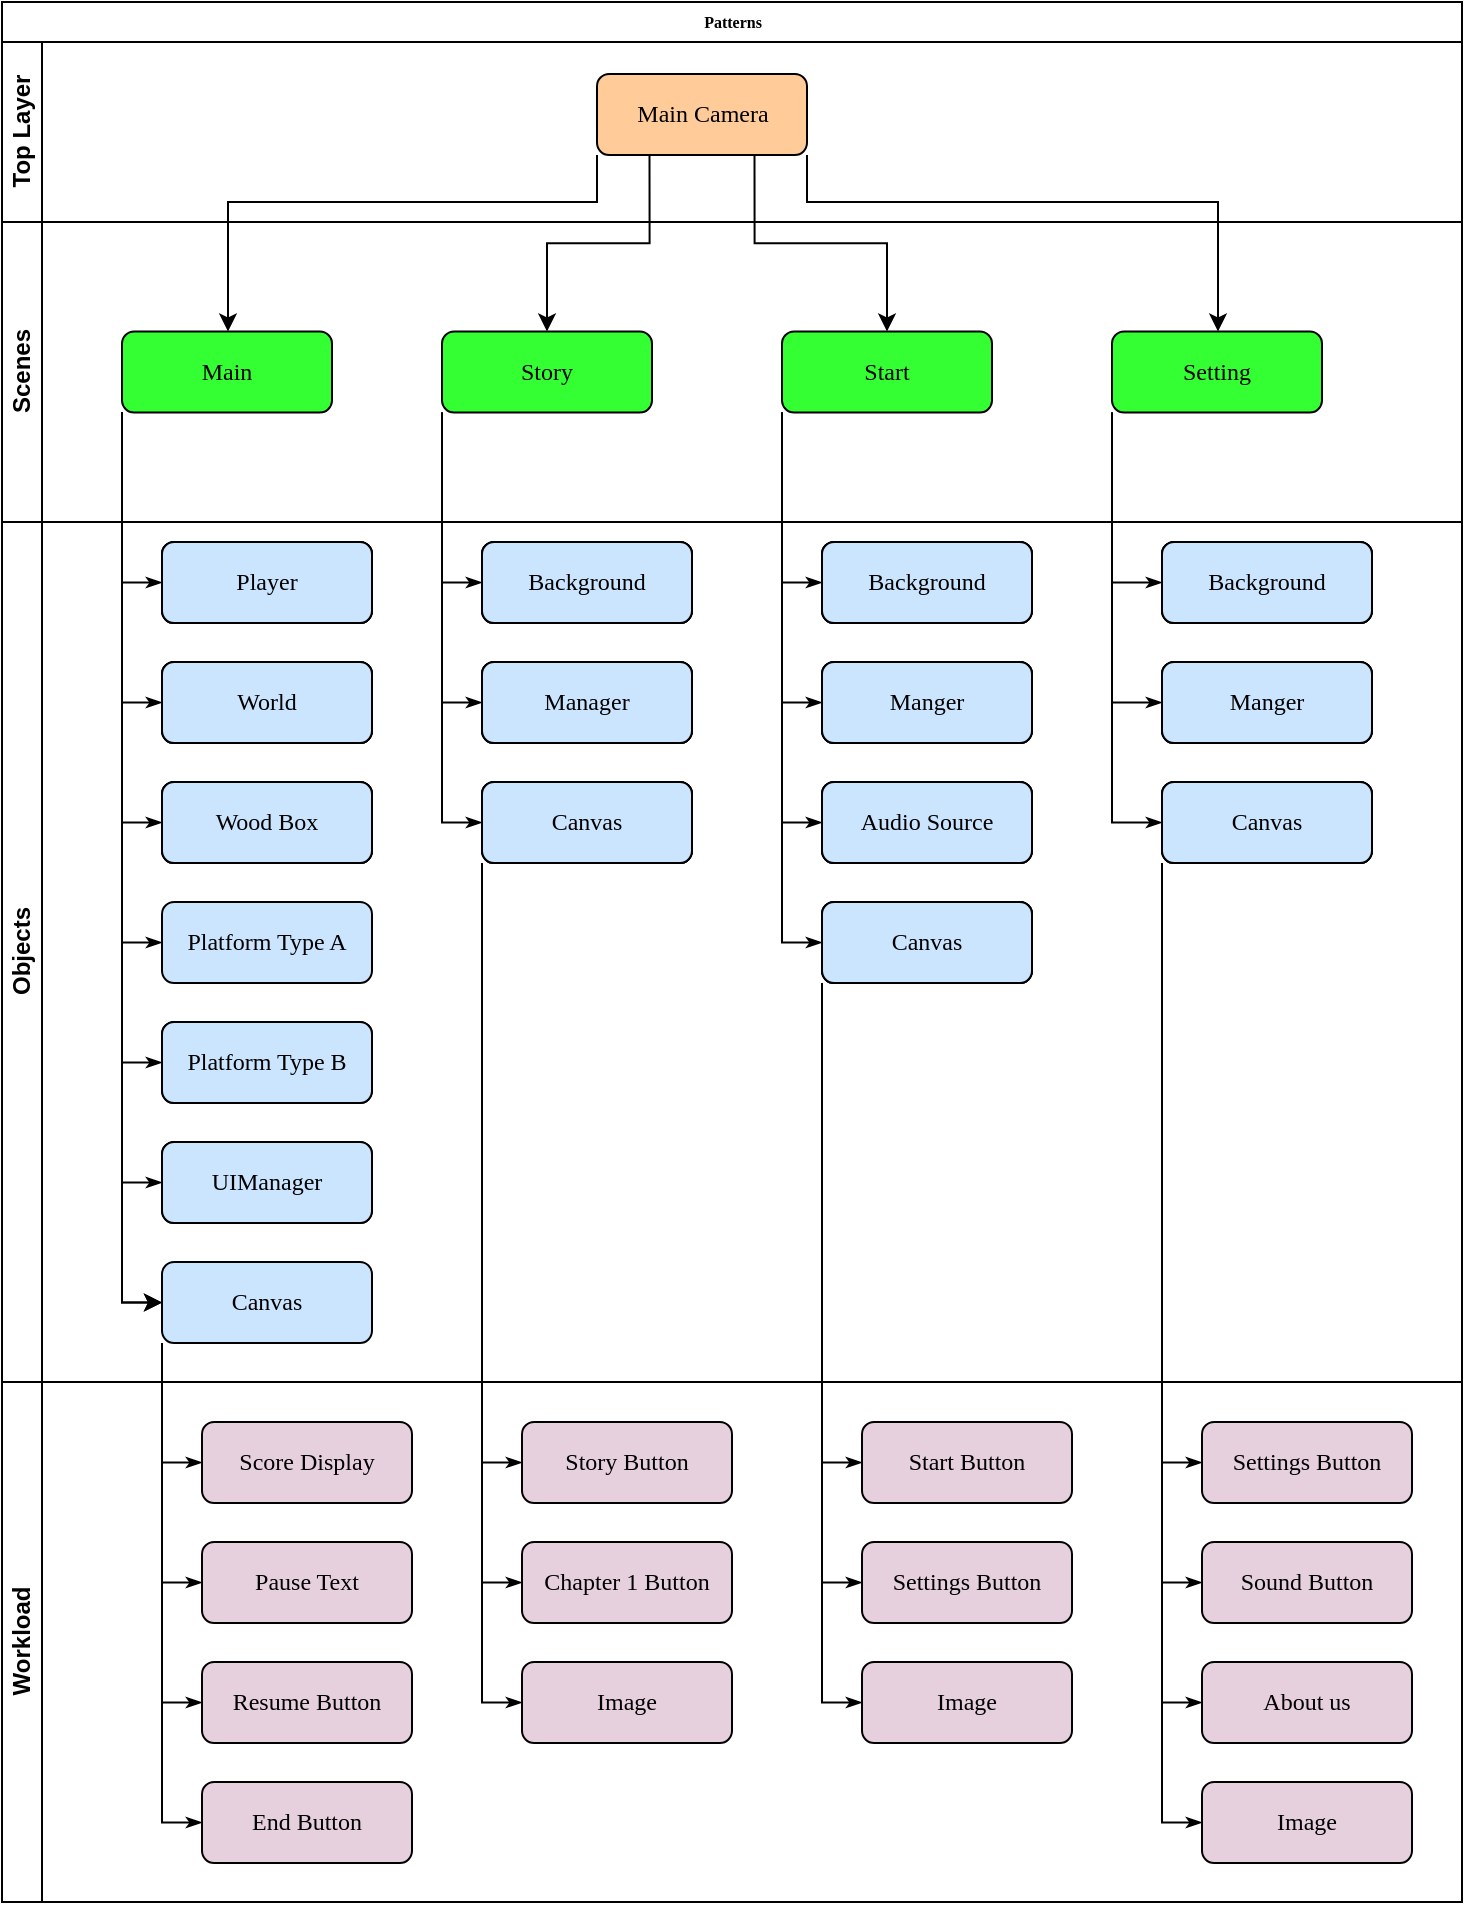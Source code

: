 <mxfile version="13.3.5" type="github"><diagram name="Page-1" id="c7488fd3-1785-93aa-aadb-54a6760d102a"><mxGraphModel dx="1422" dy="802" grid="1" gridSize="10" guides="1" tooltips="1" connect="1" arrows="1" fold="1" page="1" pageScale="1" pageWidth="1100" pageHeight="850" background="#ffffff" math="0" shadow="0"><root><mxCell id="0"/><mxCell id="1" parent="0"/><mxCell id="2b4e8129b02d487f-1" value="Patterns" style="swimlane;html=1;childLayout=stackLayout;horizontal=1;startSize=20;horizontalStack=0;rounded=0;shadow=0;labelBackgroundColor=none;strokeWidth=1;fontFamily=Verdana;fontSize=8;align=center;" parent="1" vertex="1"><mxGeometry x="180" y="70" width="730" height="950" as="geometry"><mxRectangle x="180" y="70" width="70" height="20" as="alternateBounds"/></mxGeometry></mxCell><mxCell id="2b4e8129b02d487f-2" value="Top Layer" style="swimlane;html=1;startSize=20;horizontal=0;" parent="2b4e8129b02d487f-1" vertex="1"><mxGeometry y="20" width="730" height="90" as="geometry"/></mxCell><mxCell id="2b4e8129b02d487f-7" value="&lt;font style=&quot;font-size: 12px;&quot;&gt;Main Camera&lt;/font&gt;" style="rounded=1;whiteSpace=wrap;html=1;shadow=0;labelBackgroundColor=none;strokeWidth=1;fontFamily=Verdana;fontSize=12;align=center;fillColor=#FFCC99;" parent="2b4e8129b02d487f-2" vertex="1"><mxGeometry x="297.5" y="16" width="105" height="40.5" as="geometry"/></mxCell><mxCell id="2b4e8129b02d487f-3" value="Scenes" style="swimlane;html=1;startSize=20;horizontal=0;" parent="2b4e8129b02d487f-1" vertex="1"><mxGeometry y="110" width="730" height="150" as="geometry"/></mxCell><mxCell id="4Cs5pkkE4mOxZY2ZTMv_-4" value="&lt;font style=&quot;font-size: 12px;&quot;&gt;Setting&lt;/font&gt;" style="rounded=1;whiteSpace=wrap;html=1;shadow=0;labelBackgroundColor=none;strokeWidth=1;fontFamily=Verdana;fontSize=12;align=center;fillColor=#33FF33;" vertex="1" parent="2b4e8129b02d487f-3"><mxGeometry x="555" y="54.75" width="105" height="40.5" as="geometry"/></mxCell><mxCell id="4Cs5pkkE4mOxZY2ZTMv_-2" value="&lt;font style=&quot;font-size: 12px;&quot;&gt;Main&lt;br style=&quot;font-size: 12px;&quot;&gt;&lt;/font&gt;" style="rounded=1;whiteSpace=wrap;html=1;shadow=0;labelBackgroundColor=none;strokeWidth=1;fontFamily=Verdana;fontSize=12;align=center;fillColor=#33FF33;" vertex="1" parent="2b4e8129b02d487f-3"><mxGeometry x="60" y="54.75" width="105" height="40.5" as="geometry"/></mxCell><mxCell id="4Cs5pkkE4mOxZY2ZTMv_-3" value="&lt;font style=&quot;font-size: 12px;&quot;&gt;Story&lt;/font&gt;" style="rounded=1;whiteSpace=wrap;html=1;shadow=0;labelBackgroundColor=none;strokeWidth=1;fontFamily=Verdana;fontSize=12;align=center;fillColor=#33FF33;" vertex="1" parent="2b4e8129b02d487f-3"><mxGeometry x="220" y="54.75" width="105" height="40.5" as="geometry"/></mxCell><mxCell id="4Cs5pkkE4mOxZY2ZTMv_-5" value="&lt;font style=&quot;font-size: 12px;&quot;&gt;Start&lt;/font&gt;" style="rounded=1;whiteSpace=wrap;html=1;shadow=0;labelBackgroundColor=none;strokeWidth=1;fontFamily=Verdana;fontSize=12;align=center;fillColor=#33FF33;" vertex="1" parent="2b4e8129b02d487f-3"><mxGeometry x="390" y="54.75" width="105" height="40.5" as="geometry"/></mxCell><mxCell id="2b4e8129b02d487f-4" value="Objects" style="swimlane;html=1;startSize=20;horizontal=0;" parent="2b4e8129b02d487f-1" vertex="1"><mxGeometry y="260" width="730" height="430" as="geometry"/></mxCell><mxCell id="4Cs5pkkE4mOxZY2ZTMv_-52" value="Background" style="rounded=1;whiteSpace=wrap;html=1;shadow=0;labelBackgroundColor=none;strokeWidth=1;fontFamily=Verdana;fontSize=12;align=center;" vertex="1" parent="2b4e8129b02d487f-4"><mxGeometry x="410" y="10" width="105" height="40.5" as="geometry"/></mxCell><mxCell id="4Cs5pkkE4mOxZY2ZTMv_-39" value="Background" style="rounded=1;whiteSpace=wrap;html=1;shadow=0;labelBackgroundColor=none;strokeWidth=1;fontFamily=Verdana;fontSize=12;align=center;" vertex="1" parent="2b4e8129b02d487f-4"><mxGeometry x="240" y="10" width="105" height="40.5" as="geometry"/></mxCell><mxCell id="4Cs5pkkE4mOxZY2ZTMv_-12" value="&lt;font style=&quot;font-size: 12px;&quot;&gt;Player&lt;/font&gt;" style="rounded=1;whiteSpace=wrap;html=1;shadow=0;labelBackgroundColor=none;strokeWidth=1;fontFamily=Verdana;fontSize=12;align=center;" vertex="1" parent="2b4e8129b02d487f-4"><mxGeometry x="80" y="10" width="105" height="40.5" as="geometry"/></mxCell><mxCell id="4Cs5pkkE4mOxZY2ZTMv_-67" value="Background" style="rounded=1;whiteSpace=wrap;html=1;shadow=0;labelBackgroundColor=none;strokeWidth=1;fontFamily=Verdana;fontSize=12;align=center;" vertex="1" parent="2b4e8129b02d487f-4"><mxGeometry x="580" y="10" width="105" height="40.5" as="geometry"/></mxCell><mxCell id="4Cs5pkkE4mOxZY2ZTMv_-13" value="&lt;font style=&quot;font-size: 12px;&quot;&gt;World&lt;/font&gt;" style="rounded=1;whiteSpace=wrap;html=1;shadow=0;labelBackgroundColor=none;strokeWidth=1;fontFamily=Verdana;fontSize=12;align=center;" vertex="1" parent="2b4e8129b02d487f-4"><mxGeometry x="80" y="70" width="105" height="40.5" as="geometry"/></mxCell><mxCell id="4Cs5pkkE4mOxZY2ZTMv_-40" value="Manager" style="rounded=1;whiteSpace=wrap;html=1;shadow=0;labelBackgroundColor=none;strokeWidth=1;fontFamily=Verdana;fontSize=12;align=center;" vertex="1" parent="2b4e8129b02d487f-4"><mxGeometry x="240" y="70" width="105" height="40.5" as="geometry"/></mxCell><mxCell id="4Cs5pkkE4mOxZY2ZTMv_-53" value="Manger" style="rounded=1;whiteSpace=wrap;html=1;shadow=0;labelBackgroundColor=none;strokeWidth=1;fontFamily=Verdana;fontSize=12;align=center;" vertex="1" parent="2b4e8129b02d487f-4"><mxGeometry x="410" y="70" width="105" height="40.5" as="geometry"/></mxCell><mxCell id="4Cs5pkkE4mOxZY2ZTMv_-69" value="Manger" style="rounded=1;whiteSpace=wrap;html=1;shadow=0;labelBackgroundColor=none;strokeWidth=1;fontFamily=Verdana;fontSize=12;align=center;" vertex="1" parent="2b4e8129b02d487f-4"><mxGeometry x="580" y="70" width="105" height="40.5" as="geometry"/></mxCell><mxCell id="4Cs5pkkE4mOxZY2ZTMv_-14" value="Wood Box" style="rounded=1;whiteSpace=wrap;html=1;shadow=0;labelBackgroundColor=none;strokeWidth=1;fontFamily=Verdana;fontSize=12;align=center;" vertex="1" parent="2b4e8129b02d487f-4"><mxGeometry x="80" y="130" width="105" height="40.5" as="geometry"/></mxCell><mxCell id="4Cs5pkkE4mOxZY2ZTMv_-41" value="Canvas" style="rounded=1;whiteSpace=wrap;html=1;shadow=0;labelBackgroundColor=none;strokeWidth=1;fontFamily=Verdana;fontSize=12;align=center;" vertex="1" parent="2b4e8129b02d487f-4"><mxGeometry x="240" y="130" width="105" height="40.5" as="geometry"/></mxCell><mxCell id="4Cs5pkkE4mOxZY2ZTMv_-54" value="Audio Source" style="rounded=1;whiteSpace=wrap;html=1;shadow=0;labelBackgroundColor=none;strokeWidth=1;fontFamily=Verdana;fontSize=12;align=center;" vertex="1" parent="2b4e8129b02d487f-4"><mxGeometry x="410" y="130" width="105" height="40.5" as="geometry"/></mxCell><mxCell id="4Cs5pkkE4mOxZY2ZTMv_-70" value="Canvas" style="rounded=1;whiteSpace=wrap;html=1;shadow=0;labelBackgroundColor=none;strokeWidth=1;fontFamily=Verdana;fontSize=12;align=center;" vertex="1" parent="2b4e8129b02d487f-4"><mxGeometry x="580" y="130" width="105" height="40.5" as="geometry"/></mxCell><mxCell id="4Cs5pkkE4mOxZY2ZTMv_-15" value="Platform Type A" style="rounded=1;whiteSpace=wrap;html=1;shadow=0;labelBackgroundColor=none;strokeWidth=1;fontFamily=Verdana;fontSize=12;align=center;fillColor=#CCE5FF;" vertex="1" parent="2b4e8129b02d487f-4"><mxGeometry x="80" y="190" width="105" height="40.5" as="geometry"/></mxCell><mxCell id="4Cs5pkkE4mOxZY2ZTMv_-55" value="Canvas" style="rounded=1;whiteSpace=wrap;html=1;shadow=0;labelBackgroundColor=none;strokeWidth=1;fontFamily=Verdana;fontSize=12;align=center;" vertex="1" parent="2b4e8129b02d487f-4"><mxGeometry x="410" y="190" width="105" height="40.5" as="geometry"/></mxCell><mxCell id="4Cs5pkkE4mOxZY2ZTMv_-82" value="Background" style="rounded=1;whiteSpace=wrap;html=1;shadow=0;labelBackgroundColor=none;strokeWidth=1;fontFamily=Verdana;fontSize=12;align=center;" vertex="1" parent="2b4e8129b02d487f-4"><mxGeometry x="580" y="10" width="105" height="40.5" as="geometry"/></mxCell><mxCell id="4Cs5pkkE4mOxZY2ZTMv_-83" value="Manger" style="rounded=1;whiteSpace=wrap;html=1;shadow=0;labelBackgroundColor=none;strokeWidth=1;fontFamily=Verdana;fontSize=12;align=center;" vertex="1" parent="2b4e8129b02d487f-4"><mxGeometry x="580" y="70" width="105" height="40.5" as="geometry"/></mxCell><mxCell id="4Cs5pkkE4mOxZY2ZTMv_-84" value="Canvas" style="rounded=1;whiteSpace=wrap;html=1;shadow=0;labelBackgroundColor=none;strokeWidth=1;fontFamily=Verdana;fontSize=12;align=center;" vertex="1" parent="2b4e8129b02d487f-4"><mxGeometry x="580" y="130" width="105" height="40.5" as="geometry"/></mxCell><mxCell id="4Cs5pkkE4mOxZY2ZTMv_-85" value="Manger" style="rounded=1;whiteSpace=wrap;html=1;shadow=0;labelBackgroundColor=none;strokeWidth=1;fontFamily=Verdana;fontSize=12;align=center;" vertex="1" parent="2b4e8129b02d487f-4"><mxGeometry x="410" y="70" width="105" height="40.5" as="geometry"/></mxCell><mxCell id="4Cs5pkkE4mOxZY2ZTMv_-86" value="Background" style="rounded=1;whiteSpace=wrap;html=1;shadow=0;labelBackgroundColor=none;strokeWidth=1;fontFamily=Verdana;fontSize=12;align=center;" vertex="1" parent="2b4e8129b02d487f-4"><mxGeometry x="410" y="10" width="105" height="40.5" as="geometry"/></mxCell><mxCell id="4Cs5pkkE4mOxZY2ZTMv_-87" value="Audio Source" style="rounded=1;whiteSpace=wrap;html=1;shadow=0;labelBackgroundColor=none;strokeWidth=1;fontFamily=Verdana;fontSize=12;align=center;" vertex="1" parent="2b4e8129b02d487f-4"><mxGeometry x="410" y="130" width="105" height="40.5" as="geometry"/></mxCell><mxCell id="4Cs5pkkE4mOxZY2ZTMv_-88" value="Canvas" style="rounded=1;whiteSpace=wrap;html=1;shadow=0;labelBackgroundColor=none;strokeWidth=1;fontFamily=Verdana;fontSize=12;align=center;" vertex="1" parent="2b4e8129b02d487f-4"><mxGeometry x="410" y="190" width="105" height="40.5" as="geometry"/></mxCell><mxCell id="4Cs5pkkE4mOxZY2ZTMv_-89" value="Canvas" style="rounded=1;whiteSpace=wrap;html=1;shadow=0;labelBackgroundColor=none;strokeWidth=1;fontFamily=Verdana;fontSize=12;align=center;" vertex="1" parent="2b4e8129b02d487f-4"><mxGeometry x="240" y="130" width="105" height="40.5" as="geometry"/></mxCell><mxCell id="4Cs5pkkE4mOxZY2ZTMv_-90" value="Manager" style="rounded=1;whiteSpace=wrap;html=1;shadow=0;labelBackgroundColor=none;strokeWidth=1;fontFamily=Verdana;fontSize=12;align=center;" vertex="1" parent="2b4e8129b02d487f-4"><mxGeometry x="240" y="70" width="105" height="40.5" as="geometry"/></mxCell><mxCell id="4Cs5pkkE4mOxZY2ZTMv_-91" value="Background" style="rounded=1;whiteSpace=wrap;html=1;shadow=0;labelBackgroundColor=none;strokeWidth=1;fontFamily=Verdana;fontSize=12;align=center;" vertex="1" parent="2b4e8129b02d487f-4"><mxGeometry x="240" y="10" width="105" height="40.5" as="geometry"/></mxCell><mxCell id="4Cs5pkkE4mOxZY2ZTMv_-92" value="&lt;font style=&quot;font-size: 12px;&quot;&gt;Player&lt;/font&gt;" style="rounded=1;whiteSpace=wrap;html=1;shadow=0;labelBackgroundColor=none;strokeWidth=1;fontFamily=Verdana;fontSize=12;align=center;" vertex="1" parent="2b4e8129b02d487f-4"><mxGeometry x="80" y="10" width="105" height="40.5" as="geometry"/></mxCell><mxCell id="4Cs5pkkE4mOxZY2ZTMv_-93" value="&lt;font style=&quot;font-size: 12px;&quot;&gt;World&lt;/font&gt;" style="rounded=1;whiteSpace=wrap;html=1;shadow=0;labelBackgroundColor=none;strokeWidth=1;fontFamily=Verdana;fontSize=12;align=center;" vertex="1" parent="2b4e8129b02d487f-4"><mxGeometry x="80" y="70" width="105" height="40.5" as="geometry"/></mxCell><mxCell id="4Cs5pkkE4mOxZY2ZTMv_-94" value="Wood Box" style="rounded=1;whiteSpace=wrap;html=1;shadow=0;labelBackgroundColor=none;strokeWidth=1;fontFamily=Verdana;fontSize=12;align=center;" vertex="1" parent="2b4e8129b02d487f-4"><mxGeometry x="80" y="130" width="105" height="40.5" as="geometry"/></mxCell><mxCell id="4Cs5pkkE4mOxZY2ZTMv_-16" value="Platform Type B" style="rounded=1;whiteSpace=wrap;html=1;shadow=0;labelBackgroundColor=none;strokeWidth=1;fontFamily=Verdana;fontSize=12;align=center;" vertex="1" parent="2b4e8129b02d487f-4"><mxGeometry x="80" y="250" width="105" height="40.5" as="geometry"/></mxCell><mxCell id="4Cs5pkkE4mOxZY2ZTMv_-17" value="UIManager" style="rounded=1;whiteSpace=wrap;html=1;shadow=0;labelBackgroundColor=none;strokeWidth=1;fontFamily=Verdana;fontSize=12;align=center;" vertex="1" parent="2b4e8129b02d487f-4"><mxGeometry x="80" y="310" width="105" height="40.5" as="geometry"/></mxCell><mxCell id="4Cs5pkkE4mOxZY2ZTMv_-95" value="Background" style="rounded=1;whiteSpace=wrap;html=1;shadow=0;labelBackgroundColor=none;strokeWidth=1;fontFamily=Verdana;fontSize=12;align=center;fillColor=#CCE5FF;" vertex="1" parent="2b4e8129b02d487f-4"><mxGeometry x="580" y="10" width="105" height="40.5" as="geometry"/></mxCell><mxCell id="4Cs5pkkE4mOxZY2ZTMv_-96" value="Manger" style="rounded=1;whiteSpace=wrap;html=1;shadow=0;labelBackgroundColor=none;strokeWidth=1;fontFamily=Verdana;fontSize=12;align=center;fillColor=#CCE5FF;" vertex="1" parent="2b4e8129b02d487f-4"><mxGeometry x="580" y="70" width="105" height="40.5" as="geometry"/></mxCell><mxCell id="4Cs5pkkE4mOxZY2ZTMv_-97" value="Canvas" style="rounded=1;whiteSpace=wrap;html=1;shadow=0;labelBackgroundColor=none;strokeWidth=1;fontFamily=Verdana;fontSize=12;align=center;fillColor=#CCE5FF;" vertex="1" parent="2b4e8129b02d487f-4"><mxGeometry x="580" y="130" width="105" height="40.5" as="geometry"/></mxCell><mxCell id="4Cs5pkkE4mOxZY2ZTMv_-98" value="Manger" style="rounded=1;whiteSpace=wrap;html=1;shadow=0;labelBackgroundColor=none;strokeWidth=1;fontFamily=Verdana;fontSize=12;align=center;fillColor=#CCE5FF;" vertex="1" parent="2b4e8129b02d487f-4"><mxGeometry x="410" y="70" width="105" height="40.5" as="geometry"/></mxCell><mxCell id="4Cs5pkkE4mOxZY2ZTMv_-99" value="Background" style="rounded=1;whiteSpace=wrap;html=1;shadow=0;labelBackgroundColor=none;strokeWidth=1;fontFamily=Verdana;fontSize=12;align=center;fillColor=#CCE5FF;" vertex="1" parent="2b4e8129b02d487f-4"><mxGeometry x="410" y="10" width="105" height="40.5" as="geometry"/></mxCell><mxCell id="4Cs5pkkE4mOxZY2ZTMv_-100" value="Audio Source" style="rounded=1;whiteSpace=wrap;html=1;shadow=0;labelBackgroundColor=none;strokeWidth=1;fontFamily=Verdana;fontSize=12;align=center;fillColor=#CCE5FF;" vertex="1" parent="2b4e8129b02d487f-4"><mxGeometry x="410" y="130" width="105" height="40.5" as="geometry"/></mxCell><mxCell id="4Cs5pkkE4mOxZY2ZTMv_-101" value="Canvas" style="rounded=1;whiteSpace=wrap;html=1;shadow=0;labelBackgroundColor=none;strokeWidth=1;fontFamily=Verdana;fontSize=12;align=center;fillColor=#CCE5FF;" vertex="1" parent="2b4e8129b02d487f-4"><mxGeometry x="410" y="190" width="105" height="40.5" as="geometry"/></mxCell><mxCell id="4Cs5pkkE4mOxZY2ZTMv_-102" value="Canvas" style="rounded=1;whiteSpace=wrap;html=1;shadow=0;labelBackgroundColor=none;strokeWidth=1;fontFamily=Verdana;fontSize=12;align=center;fillColor=#CCE5FF;" vertex="1" parent="2b4e8129b02d487f-4"><mxGeometry x="240" y="130" width="105" height="40.5" as="geometry"/></mxCell><mxCell id="4Cs5pkkE4mOxZY2ZTMv_-103" value="Manager" style="rounded=1;whiteSpace=wrap;html=1;shadow=0;labelBackgroundColor=none;strokeWidth=1;fontFamily=Verdana;fontSize=12;align=center;fillColor=#CCE5FF;" vertex="1" parent="2b4e8129b02d487f-4"><mxGeometry x="240" y="70" width="105" height="40.5" as="geometry"/></mxCell><mxCell id="4Cs5pkkE4mOxZY2ZTMv_-104" value="Background" style="rounded=1;whiteSpace=wrap;html=1;shadow=0;labelBackgroundColor=none;strokeWidth=1;fontFamily=Verdana;fontSize=12;align=center;fillColor=#CCE5FF;" vertex="1" parent="2b4e8129b02d487f-4"><mxGeometry x="240" y="10" width="105" height="40.5" as="geometry"/></mxCell><mxCell id="4Cs5pkkE4mOxZY2ZTMv_-105" value="&lt;font style=&quot;font-size: 12px;&quot;&gt;Player&lt;/font&gt;" style="rounded=1;whiteSpace=wrap;html=1;shadow=0;labelBackgroundColor=none;strokeWidth=1;fontFamily=Verdana;fontSize=12;align=center;fillColor=#CCE5FF;" vertex="1" parent="2b4e8129b02d487f-4"><mxGeometry x="80" y="10" width="105" height="40.5" as="geometry"/></mxCell><mxCell id="4Cs5pkkE4mOxZY2ZTMv_-106" value="&lt;font style=&quot;font-size: 12px;&quot;&gt;World&lt;/font&gt;" style="rounded=1;whiteSpace=wrap;html=1;shadow=0;labelBackgroundColor=none;strokeWidth=1;fontFamily=Verdana;fontSize=12;align=center;fillColor=#CCE5FF;" vertex="1" parent="2b4e8129b02d487f-4"><mxGeometry x="80" y="70" width="105" height="40.5" as="geometry"/></mxCell><mxCell id="4Cs5pkkE4mOxZY2ZTMv_-107" value="Wood Box" style="rounded=1;whiteSpace=wrap;html=1;shadow=0;labelBackgroundColor=none;strokeWidth=1;fontFamily=Verdana;fontSize=12;align=center;fillColor=#CCE5FF;" vertex="1" parent="2b4e8129b02d487f-4"><mxGeometry x="80" y="130" width="105" height="40.5" as="geometry"/></mxCell><mxCell id="4Cs5pkkE4mOxZY2ZTMv_-108" value="Platform Type B" style="rounded=1;whiteSpace=wrap;html=1;shadow=0;labelBackgroundColor=none;strokeWidth=1;fontFamily=Verdana;fontSize=12;align=center;fillColor=#CCE5FF;" vertex="1" parent="2b4e8129b02d487f-4"><mxGeometry x="80" y="250" width="105" height="40.5" as="geometry"/></mxCell><mxCell id="4Cs5pkkE4mOxZY2ZTMv_-109" value="UIManager" style="rounded=1;whiteSpace=wrap;html=1;shadow=0;labelBackgroundColor=none;strokeWidth=1;fontFamily=Verdana;fontSize=12;align=center;fillColor=#CCE5FF;" vertex="1" parent="2b4e8129b02d487f-4"><mxGeometry x="80" y="310" width="105" height="40.5" as="geometry"/></mxCell><mxCell id="4Cs5pkkE4mOxZY2ZTMv_-18" value="Canvas" style="rounded=1;whiteSpace=wrap;html=1;shadow=0;labelBackgroundColor=none;strokeWidth=1;fontFamily=Verdana;fontSize=12;align=center;fillColor=#CCE5FF;" vertex="1" parent="2b4e8129b02d487f-4"><mxGeometry x="80" y="370" width="105" height="40.5" as="geometry"/></mxCell><mxCell id="4Cs5pkkE4mOxZY2ZTMv_-1" value="Workload" style="swimlane;html=1;startSize=20;horizontal=0;" vertex="1" parent="2b4e8129b02d487f-1"><mxGeometry y="690" width="730" height="260" as="geometry"/></mxCell><mxCell id="4Cs5pkkE4mOxZY2ZTMv_-71" value="Settings Button" style="rounded=1;whiteSpace=wrap;html=1;shadow=0;labelBackgroundColor=none;strokeWidth=1;fontFamily=Verdana;fontSize=12;align=center;fillColor=#E6D0DE;" vertex="1" parent="4Cs5pkkE4mOxZY2ZTMv_-1"><mxGeometry x="600" y="20" width="105" height="40.5" as="geometry"/></mxCell><mxCell id="4Cs5pkkE4mOxZY2ZTMv_-42" value="Story Button" style="rounded=1;whiteSpace=wrap;html=1;shadow=0;labelBackgroundColor=none;strokeWidth=1;fontFamily=Verdana;fontSize=12;align=center;fillColor=#E6D0DE;" vertex="1" parent="4Cs5pkkE4mOxZY2ZTMv_-1"><mxGeometry x="260" y="20" width="105" height="40.5" as="geometry"/></mxCell><mxCell id="4Cs5pkkE4mOxZY2ZTMv_-19" value="Score Display" style="rounded=1;whiteSpace=wrap;html=1;shadow=0;labelBackgroundColor=none;strokeWidth=1;fontFamily=Verdana;fontSize=12;align=center;fillColor=#E6D0DE;" vertex="1" parent="4Cs5pkkE4mOxZY2ZTMv_-1"><mxGeometry x="100" y="20" width="105" height="40.5" as="geometry"/></mxCell><mxCell id="4Cs5pkkE4mOxZY2ZTMv_-56" value="Start Button" style="rounded=1;whiteSpace=wrap;html=1;shadow=0;labelBackgroundColor=none;strokeWidth=1;fontFamily=Verdana;fontSize=12;align=center;fillColor=#E6D0DE;" vertex="1" parent="4Cs5pkkE4mOxZY2ZTMv_-1"><mxGeometry x="430" y="20" width="105" height="40.5" as="geometry"/></mxCell><mxCell id="4Cs5pkkE4mOxZY2ZTMv_-72" value="Sound Button" style="rounded=1;whiteSpace=wrap;html=1;shadow=0;labelBackgroundColor=none;strokeWidth=1;fontFamily=Verdana;fontSize=12;align=center;fillColor=#E6D0DE;" vertex="1" parent="4Cs5pkkE4mOxZY2ZTMv_-1"><mxGeometry x="600" y="80" width="105" height="40.5" as="geometry"/></mxCell><mxCell id="4Cs5pkkE4mOxZY2ZTMv_-20" value="Pause Text" style="rounded=1;whiteSpace=wrap;html=1;shadow=0;labelBackgroundColor=none;strokeWidth=1;fontFamily=Verdana;fontSize=12;align=center;fillColor=#E6D0DE;" vertex="1" parent="4Cs5pkkE4mOxZY2ZTMv_-1"><mxGeometry x="100" y="80" width="105" height="40.5" as="geometry"/></mxCell><mxCell id="4Cs5pkkE4mOxZY2ZTMv_-43" value="Chapter 1 Button" style="rounded=1;whiteSpace=wrap;html=1;shadow=0;labelBackgroundColor=none;strokeWidth=1;fontFamily=Verdana;fontSize=12;align=center;fillColor=#E6D0DE;" vertex="1" parent="4Cs5pkkE4mOxZY2ZTMv_-1"><mxGeometry x="260" y="80" width="105" height="40.5" as="geometry"/></mxCell><mxCell id="4Cs5pkkE4mOxZY2ZTMv_-57" value="Settings Button" style="rounded=1;whiteSpace=wrap;html=1;shadow=0;labelBackgroundColor=none;strokeWidth=1;fontFamily=Verdana;fontSize=12;align=center;fillColor=#E6D0DE;" vertex="1" parent="4Cs5pkkE4mOxZY2ZTMv_-1"><mxGeometry x="430" y="80" width="105" height="40.5" as="geometry"/></mxCell><mxCell id="4Cs5pkkE4mOxZY2ZTMv_-44" value="Image" style="rounded=1;whiteSpace=wrap;html=1;shadow=0;labelBackgroundColor=none;strokeWidth=1;fontFamily=Verdana;fontSize=12;align=center;fillColor=#E6D0DE;" vertex="1" parent="4Cs5pkkE4mOxZY2ZTMv_-1"><mxGeometry x="260" y="140" width="105" height="40.5" as="geometry"/></mxCell><mxCell id="4Cs5pkkE4mOxZY2ZTMv_-33" value="Resume Button" style="rounded=1;whiteSpace=wrap;html=1;shadow=0;labelBackgroundColor=none;strokeWidth=1;fontFamily=Verdana;fontSize=12;align=center;fillColor=#E6D0DE;" vertex="1" parent="4Cs5pkkE4mOxZY2ZTMv_-1"><mxGeometry x="100" y="140" width="105" height="40.5" as="geometry"/></mxCell><mxCell id="4Cs5pkkE4mOxZY2ZTMv_-58" value="Image" style="rounded=1;whiteSpace=wrap;html=1;shadow=0;labelBackgroundColor=none;strokeWidth=1;fontFamily=Verdana;fontSize=12;align=center;fillColor=#E6D0DE;" vertex="1" parent="4Cs5pkkE4mOxZY2ZTMv_-1"><mxGeometry x="430" y="140" width="105" height="40.5" as="geometry"/></mxCell><mxCell id="4Cs5pkkE4mOxZY2ZTMv_-73" value="About us" style="rounded=1;whiteSpace=wrap;html=1;shadow=0;labelBackgroundColor=none;strokeWidth=1;fontFamily=Verdana;fontSize=12;align=center;fillColor=#E6D0DE;" vertex="1" parent="4Cs5pkkE4mOxZY2ZTMv_-1"><mxGeometry x="600" y="140" width="105" height="40.5" as="geometry"/></mxCell><mxCell id="4Cs5pkkE4mOxZY2ZTMv_-74" value="Image" style="rounded=1;whiteSpace=wrap;html=1;shadow=0;labelBackgroundColor=none;strokeWidth=1;fontFamily=Verdana;fontSize=12;align=center;fillColor=#E6D0DE;" vertex="1" parent="4Cs5pkkE4mOxZY2ZTMv_-1"><mxGeometry x="600" y="200" width="105" height="40.5" as="geometry"/></mxCell><mxCell id="4Cs5pkkE4mOxZY2ZTMv_-34" value="End Button" style="rounded=1;whiteSpace=wrap;html=1;shadow=0;labelBackgroundColor=none;strokeWidth=1;fontFamily=Verdana;fontSize=12;align=center;fillColor=#E6D0DE;" vertex="1" parent="4Cs5pkkE4mOxZY2ZTMv_-1"><mxGeometry x="100" y="200" width="105" height="40.5" as="geometry"/></mxCell><mxCell id="4Cs5pkkE4mOxZY2ZTMv_-8" style="edgeStyle=orthogonalEdgeStyle;rounded=0;orthogonalLoop=1;jettySize=auto;html=1;exitX=0;exitY=1;exitDx=0;exitDy=0;" edge="1" parent="2b4e8129b02d487f-1" source="2b4e8129b02d487f-7" target="4Cs5pkkE4mOxZY2ZTMv_-2"><mxGeometry relative="1" as="geometry"><Array as="points"><mxPoint x="298" y="100"/><mxPoint x="113" y="100"/></Array></mxGeometry></mxCell><mxCell id="4Cs5pkkE4mOxZY2ZTMv_-9" style="edgeStyle=orthogonalEdgeStyle;rounded=0;orthogonalLoop=1;jettySize=auto;html=1;exitX=0.25;exitY=1;exitDx=0;exitDy=0;entryX=0.5;entryY=0;entryDx=0;entryDy=0;" edge="1" parent="2b4e8129b02d487f-1" source="2b4e8129b02d487f-7" target="4Cs5pkkE4mOxZY2ZTMv_-3"><mxGeometry relative="1" as="geometry"/></mxCell><mxCell id="4Cs5pkkE4mOxZY2ZTMv_-10" style="edgeStyle=orthogonalEdgeStyle;rounded=0;orthogonalLoop=1;jettySize=auto;html=1;exitX=0.75;exitY=1;exitDx=0;exitDy=0;entryX=0.5;entryY=0;entryDx=0;entryDy=0;" edge="1" parent="2b4e8129b02d487f-1" source="2b4e8129b02d487f-7" target="4Cs5pkkE4mOxZY2ZTMv_-5"><mxGeometry relative="1" as="geometry"/></mxCell><mxCell id="4Cs5pkkE4mOxZY2ZTMv_-11" style="edgeStyle=orthogonalEdgeStyle;rounded=0;orthogonalLoop=1;jettySize=auto;html=1;exitX=1;exitY=1;exitDx=0;exitDy=0;" edge="1" parent="2b4e8129b02d487f-1" source="2b4e8129b02d487f-7" target="4Cs5pkkE4mOxZY2ZTMv_-4"><mxGeometry relative="1" as="geometry"><Array as="points"><mxPoint x="403" y="100"/><mxPoint x="608" y="100"/></Array></mxGeometry></mxCell><mxCell id="4Cs5pkkE4mOxZY2ZTMv_-23" style="edgeStyle=orthogonalEdgeStyle;rounded=0;orthogonalLoop=1;jettySize=auto;html=1;exitX=0;exitY=1;exitDx=0;exitDy=0;entryX=0;entryY=0.5;entryDx=0;entryDy=0;fontSize=12;" edge="1" parent="2b4e8129b02d487f-1" source="4Cs5pkkE4mOxZY2ZTMv_-2" target="4Cs5pkkE4mOxZY2ZTMv_-18"><mxGeometry relative="1" as="geometry"/></mxCell><mxCell id="4Cs5pkkE4mOxZY2ZTMv_-26" style="edgeStyle=orthogonalEdgeStyle;rounded=0;orthogonalLoop=1;jettySize=auto;html=1;exitX=0;exitY=1;exitDx=0;exitDy=0;entryX=0;entryY=0.5;entryDx=0;entryDy=0;fontSize=12;" edge="1" parent="2b4e8129b02d487f-1" source="4Cs5pkkE4mOxZY2ZTMv_-2" target="4Cs5pkkE4mOxZY2ZTMv_-18"><mxGeometry relative="1" as="geometry"><mxPoint x="240" y="275.25" as="sourcePoint"/><mxPoint x="260" y="720.25" as="targetPoint"/><Array as="points"><mxPoint x="60" y="650"/></Array></mxGeometry></mxCell><mxCell id="4Cs5pkkE4mOxZY2ZTMv_-27" style="edgeStyle=orthogonalEdgeStyle;rounded=0;html=1;labelBackgroundColor=none;startArrow=none;startFill=0;startSize=5;endArrow=classicThin;endFill=1;endSize=5;jettySize=auto;orthogonalLoop=1;strokeWidth=1;fontFamily=Verdana;fontSize=8;exitX=0;exitY=1;exitDx=0;exitDy=0;entryX=0;entryY=0.5;entryDx=0;entryDy=0;" edge="1" parent="2b4e8129b02d487f-1" source="4Cs5pkkE4mOxZY2ZTMv_-2" target="4Cs5pkkE4mOxZY2ZTMv_-17"><mxGeometry relative="1" as="geometry"><mxPoint x="760" y="355" as="sourcePoint"/><mxPoint x="740" y="475" as="targetPoint"/></mxGeometry></mxCell><mxCell id="4Cs5pkkE4mOxZY2ZTMv_-28" style="edgeStyle=orthogonalEdgeStyle;rounded=0;html=1;labelBackgroundColor=none;startArrow=none;startFill=0;startSize=5;endArrow=classicThin;endFill=1;endSize=5;jettySize=auto;orthogonalLoop=1;strokeWidth=1;fontFamily=Verdana;fontSize=8;exitX=0;exitY=1;exitDx=0;exitDy=0;entryX=0;entryY=0.5;entryDx=0;entryDy=0;" edge="1" parent="2b4e8129b02d487f-1" source="4Cs5pkkE4mOxZY2ZTMv_-2" target="4Cs5pkkE4mOxZY2ZTMv_-16"><mxGeometry relative="1" as="geometry"><mxPoint x="790" y="370" as="sourcePoint"/><mxPoint x="770" y="490" as="targetPoint"/></mxGeometry></mxCell><mxCell id="4Cs5pkkE4mOxZY2ZTMv_-29" style="edgeStyle=orthogonalEdgeStyle;rounded=0;html=1;labelBackgroundColor=none;startArrow=none;startFill=0;startSize=5;endArrow=classicThin;endFill=1;endSize=5;jettySize=auto;orthogonalLoop=1;strokeWidth=1;fontFamily=Verdana;fontSize=8;exitX=0;exitY=1;exitDx=0;exitDy=0;entryX=0;entryY=0.5;entryDx=0;entryDy=0;" edge="1" parent="2b4e8129b02d487f-1" source="4Cs5pkkE4mOxZY2ZTMv_-2" target="4Cs5pkkE4mOxZY2ZTMv_-15"><mxGeometry relative="1" as="geometry"><mxPoint x="840" y="480" as="sourcePoint"/><mxPoint x="820" y="600" as="targetPoint"/></mxGeometry></mxCell><mxCell id="4Cs5pkkE4mOxZY2ZTMv_-32" style="edgeStyle=orthogonalEdgeStyle;rounded=0;html=1;labelBackgroundColor=none;startArrow=none;startFill=0;startSize=5;endArrow=classicThin;endFill=1;endSize=5;jettySize=auto;orthogonalLoop=1;strokeWidth=1;fontFamily=Verdana;fontSize=8;exitX=0;exitY=1;exitDx=0;exitDy=0;entryX=0;entryY=0.5;entryDx=0;entryDy=0;" edge="1" parent="2b4e8129b02d487f-1" source="4Cs5pkkE4mOxZY2ZTMv_-2" target="4Cs5pkkE4mOxZY2ZTMv_-14"><mxGeometry relative="1" as="geometry"><mxPoint x="760" y="580" as="sourcePoint"/><mxPoint x="740" y="700" as="targetPoint"/></mxGeometry></mxCell><mxCell id="4Cs5pkkE4mOxZY2ZTMv_-31" style="edgeStyle=orthogonalEdgeStyle;rounded=0;html=1;labelBackgroundColor=none;startArrow=none;startFill=0;startSize=5;endArrow=classicThin;endFill=1;endSize=5;jettySize=auto;orthogonalLoop=1;strokeWidth=1;fontFamily=Verdana;fontSize=8;exitX=0;exitY=1;exitDx=0;exitDy=0;entryX=0;entryY=0.5;entryDx=0;entryDy=0;" edge="1" parent="2b4e8129b02d487f-1" source="4Cs5pkkE4mOxZY2ZTMv_-2" target="4Cs5pkkE4mOxZY2ZTMv_-13"><mxGeometry relative="1" as="geometry"><mxPoint x="860" y="500" as="sourcePoint"/><mxPoint x="840" y="620" as="targetPoint"/></mxGeometry></mxCell><mxCell id="4Cs5pkkE4mOxZY2ZTMv_-30" style="edgeStyle=orthogonalEdgeStyle;rounded=0;html=1;labelBackgroundColor=none;startArrow=none;startFill=0;startSize=5;endArrow=classicThin;endFill=1;endSize=5;jettySize=auto;orthogonalLoop=1;strokeWidth=1;fontFamily=Verdana;fontSize=8;exitX=0;exitY=1;exitDx=0;exitDy=0;entryX=0;entryY=0.5;entryDx=0;entryDy=0;" edge="1" parent="2b4e8129b02d487f-1" source="4Cs5pkkE4mOxZY2ZTMv_-2" target="4Cs5pkkE4mOxZY2ZTMv_-12"><mxGeometry relative="1" as="geometry"><mxPoint x="800" y="355" as="sourcePoint"/><mxPoint x="780" y="475" as="targetPoint"/></mxGeometry></mxCell><mxCell id="4Cs5pkkE4mOxZY2ZTMv_-35" style="edgeStyle=orthogonalEdgeStyle;rounded=0;html=1;labelBackgroundColor=none;startArrow=none;startFill=0;startSize=5;endArrow=classicThin;endFill=1;endSize=5;jettySize=auto;orthogonalLoop=1;strokeWidth=1;fontFamily=Verdana;fontSize=8;exitX=0;exitY=1;exitDx=0;exitDy=0;entryX=0;entryY=0.5;entryDx=0;entryDy=0;" edge="1" parent="2b4e8129b02d487f-1" source="4Cs5pkkE4mOxZY2ZTMv_-18" target="4Cs5pkkE4mOxZY2ZTMv_-19"><mxGeometry relative="1" as="geometry"><mxPoint x="780" y="600" as="sourcePoint"/><mxPoint x="760" y="720" as="targetPoint"/></mxGeometry></mxCell><mxCell id="4Cs5pkkE4mOxZY2ZTMv_-37" style="edgeStyle=orthogonalEdgeStyle;rounded=0;html=1;labelBackgroundColor=none;startArrow=none;startFill=0;startSize=5;endArrow=classicThin;endFill=1;endSize=5;jettySize=auto;orthogonalLoop=1;strokeWidth=1;fontFamily=Verdana;fontSize=8;exitX=0;exitY=1;exitDx=0;exitDy=0;entryX=0;entryY=0.5;entryDx=0;entryDy=0;" edge="1" parent="2b4e8129b02d487f-1" source="4Cs5pkkE4mOxZY2ZTMv_-18" target="4Cs5pkkE4mOxZY2ZTMv_-20"><mxGeometry relative="1" as="geometry"><mxPoint x="780" y="780" as="sourcePoint"/><mxPoint x="760" y="900" as="targetPoint"/></mxGeometry></mxCell><mxCell id="4Cs5pkkE4mOxZY2ZTMv_-36" style="edgeStyle=orthogonalEdgeStyle;rounded=0;html=1;labelBackgroundColor=none;startArrow=none;startFill=0;startSize=5;endArrow=classicThin;endFill=1;endSize=5;jettySize=auto;orthogonalLoop=1;strokeWidth=1;fontFamily=Verdana;fontSize=8;exitX=0;exitY=1;exitDx=0;exitDy=0;entryX=0;entryY=0.5;entryDx=0;entryDy=0;" edge="1" parent="2b4e8129b02d487f-1" source="4Cs5pkkE4mOxZY2ZTMv_-18" target="4Cs5pkkE4mOxZY2ZTMv_-33"><mxGeometry relative="1" as="geometry"><mxPoint x="840" y="710" as="sourcePoint"/><mxPoint x="820" y="830" as="targetPoint"/></mxGeometry></mxCell><mxCell id="4Cs5pkkE4mOxZY2ZTMv_-38" style="edgeStyle=orthogonalEdgeStyle;rounded=0;html=1;labelBackgroundColor=none;startArrow=none;startFill=0;startSize=5;endArrow=classicThin;endFill=1;endSize=5;jettySize=auto;orthogonalLoop=1;strokeWidth=1;fontFamily=Verdana;fontSize=8;exitX=0;exitY=1;exitDx=0;exitDy=0;entryX=0;entryY=0.5;entryDx=0;entryDy=0;" edge="1" parent="2b4e8129b02d487f-1" source="4Cs5pkkE4mOxZY2ZTMv_-18" target="4Cs5pkkE4mOxZY2ZTMv_-34"><mxGeometry relative="1" as="geometry"><mxPoint x="840" y="860" as="sourcePoint"/><mxPoint x="820" y="980" as="targetPoint"/></mxGeometry></mxCell><mxCell id="4Cs5pkkE4mOxZY2ZTMv_-45" style="edgeStyle=orthogonalEdgeStyle;rounded=0;html=1;labelBackgroundColor=none;startArrow=none;startFill=0;startSize=5;endArrow=classicThin;endFill=1;endSize=5;jettySize=auto;orthogonalLoop=1;strokeWidth=1;fontFamily=Verdana;fontSize=8;exitX=0;exitY=1;exitDx=0;exitDy=0;entryX=0;entryY=0.5;entryDx=0;entryDy=0;" edge="1" parent="2b4e8129b02d487f-1" source="4Cs5pkkE4mOxZY2ZTMv_-3" target="4Cs5pkkE4mOxZY2ZTMv_-39"><mxGeometry relative="1" as="geometry"><mxPoint x="770" y="270" as="sourcePoint"/><mxPoint x="750" y="390" as="targetPoint"/></mxGeometry></mxCell><mxCell id="4Cs5pkkE4mOxZY2ZTMv_-46" style="edgeStyle=orthogonalEdgeStyle;rounded=0;html=1;labelBackgroundColor=none;startArrow=none;startFill=0;startSize=5;endArrow=classicThin;endFill=1;endSize=5;jettySize=auto;orthogonalLoop=1;strokeWidth=1;fontFamily=Verdana;fontSize=8;exitX=0;exitY=1;exitDx=0;exitDy=0;entryX=0;entryY=0.5;entryDx=0;entryDy=0;" edge="1" parent="2b4e8129b02d487f-1" source="4Cs5pkkE4mOxZY2ZTMv_-3" target="4Cs5pkkE4mOxZY2ZTMv_-40"><mxGeometry relative="1" as="geometry"><mxPoint x="800" y="360" as="sourcePoint"/><mxPoint x="780" y="480" as="targetPoint"/></mxGeometry></mxCell><mxCell id="4Cs5pkkE4mOxZY2ZTMv_-47" style="edgeStyle=orthogonalEdgeStyle;rounded=0;html=1;labelBackgroundColor=none;startArrow=none;startFill=0;startSize=5;endArrow=classicThin;endFill=1;endSize=5;jettySize=auto;orthogonalLoop=1;strokeWidth=1;fontFamily=Verdana;fontSize=8;exitX=0;exitY=1;exitDx=0;exitDy=0;entryX=0;entryY=0.5;entryDx=0;entryDy=0;" edge="1" parent="2b4e8129b02d487f-1" source="4Cs5pkkE4mOxZY2ZTMv_-3" target="4Cs5pkkE4mOxZY2ZTMv_-41"><mxGeometry relative="1" as="geometry"><mxPoint x="760" y="420" as="sourcePoint"/><mxPoint x="740" y="540" as="targetPoint"/></mxGeometry></mxCell><mxCell id="4Cs5pkkE4mOxZY2ZTMv_-48" style="edgeStyle=orthogonalEdgeStyle;rounded=0;html=1;labelBackgroundColor=none;startArrow=none;startFill=0;startSize=5;endArrow=classicThin;endFill=1;endSize=5;jettySize=auto;orthogonalLoop=1;strokeWidth=1;fontFamily=Verdana;fontSize=8;exitX=0;exitY=1;exitDx=0;exitDy=0;entryX=0;entryY=0.5;entryDx=0;entryDy=0;" edge="1" parent="2b4e8129b02d487f-1" source="4Cs5pkkE4mOxZY2ZTMv_-41" target="4Cs5pkkE4mOxZY2ZTMv_-42"><mxGeometry relative="1" as="geometry"><mxPoint x="860" y="510" as="sourcePoint"/><mxPoint x="840" y="630" as="targetPoint"/></mxGeometry></mxCell><mxCell id="4Cs5pkkE4mOxZY2ZTMv_-49" style="edgeStyle=orthogonalEdgeStyle;rounded=0;html=1;labelBackgroundColor=none;startArrow=none;startFill=0;startSize=5;endArrow=classicThin;endFill=1;endSize=5;jettySize=auto;orthogonalLoop=1;strokeWidth=1;fontFamily=Verdana;fontSize=8;exitX=0;exitY=1;exitDx=0;exitDy=0;entryX=0;entryY=0.5;entryDx=0;entryDy=0;" edge="1" parent="2b4e8129b02d487f-1" source="4Cs5pkkE4mOxZY2ZTMv_-41" target="4Cs5pkkE4mOxZY2ZTMv_-43"><mxGeometry relative="1" as="geometry"><mxPoint x="800" y="570" as="sourcePoint"/><mxPoint x="780" y="690" as="targetPoint"/></mxGeometry></mxCell><mxCell id="4Cs5pkkE4mOxZY2ZTMv_-50" style="edgeStyle=orthogonalEdgeStyle;rounded=0;html=1;labelBackgroundColor=none;startArrow=none;startFill=0;startSize=5;endArrow=classicThin;endFill=1;endSize=5;jettySize=auto;orthogonalLoop=1;strokeWidth=1;fontFamily=Verdana;fontSize=8;exitX=0;exitY=1;exitDx=0;exitDy=0;entryX=0;entryY=0.5;entryDx=0;entryDy=0;" edge="1" parent="2b4e8129b02d487f-1" source="4Cs5pkkE4mOxZY2ZTMv_-41" target="4Cs5pkkE4mOxZY2ZTMv_-44"><mxGeometry relative="1" as="geometry"><mxPoint x="830" y="620" as="sourcePoint"/><mxPoint x="810" y="740" as="targetPoint"/></mxGeometry></mxCell><mxCell id="4Cs5pkkE4mOxZY2ZTMv_-59" style="edgeStyle=orthogonalEdgeStyle;rounded=0;html=1;labelBackgroundColor=none;startArrow=none;startFill=0;startSize=5;endArrow=classicThin;endFill=1;endSize=5;jettySize=auto;orthogonalLoop=1;strokeWidth=1;fontFamily=Verdana;fontSize=8;exitX=0;exitY=1;exitDx=0;exitDy=0;entryX=0;entryY=0.5;entryDx=0;entryDy=0;" edge="1" parent="2b4e8129b02d487f-1" source="4Cs5pkkE4mOxZY2ZTMv_-5" target="4Cs5pkkE4mOxZY2ZTMv_-52"><mxGeometry relative="1" as="geometry"><mxPoint x="790" y="320" as="sourcePoint"/><mxPoint x="770" y="440" as="targetPoint"/></mxGeometry></mxCell><mxCell id="4Cs5pkkE4mOxZY2ZTMv_-62" style="edgeStyle=orthogonalEdgeStyle;rounded=0;html=1;labelBackgroundColor=none;startArrow=none;startFill=0;startSize=5;endArrow=classicThin;endFill=1;endSize=5;jettySize=auto;orthogonalLoop=1;strokeWidth=1;fontFamily=Verdana;fontSize=8;exitX=0;exitY=1;exitDx=0;exitDy=0;entryX=0;entryY=0.5;entryDx=0;entryDy=0;" edge="1" parent="2b4e8129b02d487f-1" source="4Cs5pkkE4mOxZY2ZTMv_-5" target="4Cs5pkkE4mOxZY2ZTMv_-53"><mxGeometry relative="1" as="geometry"><mxPoint x="760" y="430" as="sourcePoint"/><mxPoint x="740" y="550" as="targetPoint"/></mxGeometry></mxCell><mxCell id="4Cs5pkkE4mOxZY2ZTMv_-61" style="edgeStyle=orthogonalEdgeStyle;rounded=0;html=1;labelBackgroundColor=none;startArrow=none;startFill=0;startSize=5;endArrow=classicThin;endFill=1;endSize=5;jettySize=auto;orthogonalLoop=1;strokeWidth=1;fontFamily=Verdana;fontSize=8;exitX=0;exitY=1;exitDx=0;exitDy=0;entryX=0;entryY=0.5;entryDx=0;entryDy=0;" edge="1" parent="2b4e8129b02d487f-1" source="4Cs5pkkE4mOxZY2ZTMv_-5" target="4Cs5pkkE4mOxZY2ZTMv_-54"><mxGeometry relative="1" as="geometry"><mxPoint x="810" y="390" as="sourcePoint"/><mxPoint x="790" y="510" as="targetPoint"/></mxGeometry></mxCell><mxCell id="4Cs5pkkE4mOxZY2ZTMv_-60" style="edgeStyle=orthogonalEdgeStyle;rounded=0;html=1;labelBackgroundColor=none;startArrow=none;startFill=0;startSize=5;endArrow=classicThin;endFill=1;endSize=5;jettySize=auto;orthogonalLoop=1;strokeWidth=1;fontFamily=Verdana;fontSize=8;exitX=0;exitY=1;exitDx=0;exitDy=0;entryX=0;entryY=0.5;entryDx=0;entryDy=0;" edge="1" parent="2b4e8129b02d487f-1" source="4Cs5pkkE4mOxZY2ZTMv_-5" target="4Cs5pkkE4mOxZY2ZTMv_-55"><mxGeometry relative="1" as="geometry"><mxPoint x="850" y="355" as="sourcePoint"/><mxPoint x="830" y="475" as="targetPoint"/></mxGeometry></mxCell><mxCell id="4Cs5pkkE4mOxZY2ZTMv_-63" style="edgeStyle=orthogonalEdgeStyle;rounded=0;html=1;labelBackgroundColor=none;startArrow=none;startFill=0;startSize=5;endArrow=classicThin;endFill=1;endSize=5;jettySize=auto;orthogonalLoop=1;strokeWidth=1;fontFamily=Verdana;fontSize=8;exitX=0;exitY=1;exitDx=0;exitDy=0;entryX=0;entryY=0.5;entryDx=0;entryDy=0;" edge="1" parent="2b4e8129b02d487f-1" source="4Cs5pkkE4mOxZY2ZTMv_-55" target="4Cs5pkkE4mOxZY2ZTMv_-56"><mxGeometry relative="1" as="geometry"><mxPoint x="790" y="590" as="sourcePoint"/><mxPoint x="770" y="710" as="targetPoint"/></mxGeometry></mxCell><mxCell id="4Cs5pkkE4mOxZY2ZTMv_-64" style="edgeStyle=orthogonalEdgeStyle;rounded=0;html=1;labelBackgroundColor=none;startArrow=none;startFill=0;startSize=5;endArrow=classicThin;endFill=1;endSize=5;jettySize=auto;orthogonalLoop=1;strokeWidth=1;fontFamily=Verdana;fontSize=8;exitX=0;exitY=1;exitDx=0;exitDy=0;entryX=0;entryY=0.5;entryDx=0;entryDy=0;" edge="1" parent="2b4e8129b02d487f-1" source="4Cs5pkkE4mOxZY2ZTMv_-55" target="4Cs5pkkE4mOxZY2ZTMv_-57"><mxGeometry relative="1" as="geometry"><mxPoint x="820" y="620" as="sourcePoint"/><mxPoint x="800" y="740" as="targetPoint"/></mxGeometry></mxCell><mxCell id="4Cs5pkkE4mOxZY2ZTMv_-65" style="edgeStyle=orthogonalEdgeStyle;rounded=0;html=1;labelBackgroundColor=none;startArrow=none;startFill=0;startSize=5;endArrow=classicThin;endFill=1;endSize=5;jettySize=auto;orthogonalLoop=1;strokeWidth=1;fontFamily=Verdana;fontSize=8;exitX=0;exitY=1;exitDx=0;exitDy=0;entryX=0;entryY=0.5;entryDx=0;entryDy=0;" edge="1" parent="2b4e8129b02d487f-1" source="4Cs5pkkE4mOxZY2ZTMv_-55" target="4Cs5pkkE4mOxZY2ZTMv_-58"><mxGeometry relative="1" as="geometry"><mxPoint x="860" y="640" as="sourcePoint"/><mxPoint x="840" y="760" as="targetPoint"/></mxGeometry></mxCell><mxCell id="4Cs5pkkE4mOxZY2ZTMv_-75" style="edgeStyle=orthogonalEdgeStyle;rounded=0;html=1;labelBackgroundColor=none;startArrow=none;startFill=0;startSize=5;endArrow=classicThin;endFill=1;endSize=5;jettySize=auto;orthogonalLoop=1;strokeWidth=1;fontFamily=Verdana;fontSize=8;exitX=0;exitY=1;exitDx=0;exitDy=0;entryX=0;entryY=0.5;entryDx=0;entryDy=0;" edge="1" parent="2b4e8129b02d487f-1" source="4Cs5pkkE4mOxZY2ZTMv_-4" target="4Cs5pkkE4mOxZY2ZTMv_-67"><mxGeometry relative="1" as="geometry"><mxPoint x="800" y="295" as="sourcePoint"/><mxPoint x="780" y="415" as="targetPoint"/></mxGeometry></mxCell><mxCell id="4Cs5pkkE4mOxZY2ZTMv_-77" style="edgeStyle=orthogonalEdgeStyle;rounded=0;html=1;labelBackgroundColor=none;startArrow=none;startFill=0;startSize=5;endArrow=classicThin;endFill=1;endSize=5;jettySize=auto;orthogonalLoop=1;strokeWidth=1;fontFamily=Verdana;fontSize=8;exitX=0;exitY=1;exitDx=0;exitDy=0;entryX=0;entryY=0.5;entryDx=0;entryDy=0;" edge="1" parent="2b4e8129b02d487f-1" source="4Cs5pkkE4mOxZY2ZTMv_-4" target="4Cs5pkkE4mOxZY2ZTMv_-69"><mxGeometry relative="1" as="geometry"><mxPoint x="830" y="355" as="sourcePoint"/><mxPoint x="810" y="475" as="targetPoint"/></mxGeometry></mxCell><mxCell id="4Cs5pkkE4mOxZY2ZTMv_-76" style="edgeStyle=orthogonalEdgeStyle;rounded=0;html=1;labelBackgroundColor=none;startArrow=none;startFill=0;startSize=5;endArrow=classicThin;endFill=1;endSize=5;jettySize=auto;orthogonalLoop=1;strokeWidth=1;fontFamily=Verdana;fontSize=8;exitX=0;exitY=1;exitDx=0;exitDy=0;entryX=0;entryY=0.5;entryDx=0;entryDy=0;" edge="1" parent="2b4e8129b02d487f-1" source="4Cs5pkkE4mOxZY2ZTMv_-4" target="4Cs5pkkE4mOxZY2ZTMv_-70"><mxGeometry relative="1" as="geometry"><mxPoint x="770" y="390" as="sourcePoint"/><mxPoint x="840" y="490" as="targetPoint"/></mxGeometry></mxCell><mxCell id="4Cs5pkkE4mOxZY2ZTMv_-78" style="edgeStyle=orthogonalEdgeStyle;rounded=0;html=1;labelBackgroundColor=none;startArrow=none;startFill=0;startSize=5;endArrow=classicThin;endFill=1;endSize=5;jettySize=auto;orthogonalLoop=1;strokeWidth=1;fontFamily=Verdana;fontSize=8;exitX=0;exitY=1;exitDx=0;exitDy=0;entryX=0;entryY=0.5;entryDx=0;entryDy=0;" edge="1" parent="2b4e8129b02d487f-1" source="4Cs5pkkE4mOxZY2ZTMv_-70" target="4Cs5pkkE4mOxZY2ZTMv_-71"><mxGeometry relative="1" as="geometry"><mxPoint x="790" y="630" as="sourcePoint"/><mxPoint x="770" y="750" as="targetPoint"/><Array as="points"><mxPoint x="580" y="730"/></Array></mxGeometry></mxCell><mxCell id="4Cs5pkkE4mOxZY2ZTMv_-81" style="edgeStyle=orthogonalEdgeStyle;rounded=0;html=1;labelBackgroundColor=none;startArrow=none;startFill=0;startSize=5;endArrow=classicThin;endFill=1;endSize=5;jettySize=auto;orthogonalLoop=1;strokeWidth=1;fontFamily=Verdana;fontSize=8;exitX=0;exitY=1;exitDx=0;exitDy=0;entryX=0;entryY=0.5;entryDx=0;entryDy=0;" edge="1" parent="2b4e8129b02d487f-1" source="4Cs5pkkE4mOxZY2ZTMv_-70" target="4Cs5pkkE4mOxZY2ZTMv_-72"><mxGeometry relative="1" as="geometry"><mxPoint x="810" y="720" as="sourcePoint"/><mxPoint x="790" y="840" as="targetPoint"/><Array as="points"><mxPoint x="580" y="790"/></Array></mxGeometry></mxCell><mxCell id="4Cs5pkkE4mOxZY2ZTMv_-80" style="edgeStyle=orthogonalEdgeStyle;rounded=0;html=1;labelBackgroundColor=none;startArrow=none;startFill=0;startSize=5;endArrow=classicThin;endFill=1;endSize=5;jettySize=auto;orthogonalLoop=1;strokeWidth=1;fontFamily=Verdana;fontSize=8;exitX=0;exitY=1;exitDx=0;exitDy=0;entryX=0;entryY=0.5;entryDx=0;entryDy=0;" edge="1" parent="2b4e8129b02d487f-1" source="4Cs5pkkE4mOxZY2ZTMv_-70" target="4Cs5pkkE4mOxZY2ZTMv_-73"><mxGeometry relative="1" as="geometry"><mxPoint x="830" y="680" as="sourcePoint"/><mxPoint x="810" y="800" as="targetPoint"/><Array as="points"><mxPoint x="580" y="850"/></Array></mxGeometry></mxCell><mxCell id="4Cs5pkkE4mOxZY2ZTMv_-79" style="edgeStyle=orthogonalEdgeStyle;rounded=0;html=1;labelBackgroundColor=none;startArrow=none;startFill=0;startSize=5;endArrow=classicThin;endFill=1;endSize=5;jettySize=auto;orthogonalLoop=1;strokeWidth=1;fontFamily=Verdana;fontSize=8;exitX=0;exitY=1;exitDx=0;exitDy=0;entryX=0;entryY=0.5;entryDx=0;entryDy=0;" edge="1" parent="2b4e8129b02d487f-1" source="4Cs5pkkE4mOxZY2ZTMv_-70" target="4Cs5pkkE4mOxZY2ZTMv_-74"><mxGeometry relative="1" as="geometry"><mxPoint x="860" y="680" as="sourcePoint"/><mxPoint x="840" y="800" as="targetPoint"/><Array as="points"><mxPoint x="580" y="910"/></Array></mxGeometry></mxCell></root></mxGraphModel></diagram></mxfile>